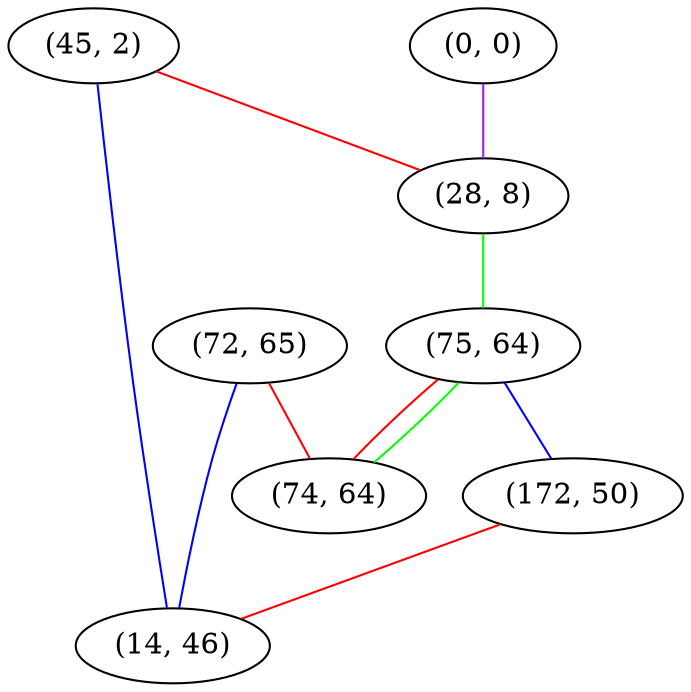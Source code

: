 graph "" {
"(0, 0)";
"(45, 2)";
"(72, 65)";
"(28, 8)";
"(75, 64)";
"(172, 50)";
"(14, 46)";
"(74, 64)";
"(0, 0)" -- "(28, 8)"  [color=purple, key=0, weight=4];
"(45, 2)" -- "(14, 46)"  [color=blue, key=0, weight=3];
"(45, 2)" -- "(28, 8)"  [color=red, key=0, weight=1];
"(72, 65)" -- "(74, 64)"  [color=red, key=0, weight=1];
"(72, 65)" -- "(14, 46)"  [color=blue, key=0, weight=3];
"(28, 8)" -- "(75, 64)"  [color=green, key=0, weight=2];
"(75, 64)" -- "(74, 64)"  [color=red, key=0, weight=1];
"(75, 64)" -- "(74, 64)"  [color=green, key=1, weight=2];
"(75, 64)" -- "(172, 50)"  [color=blue, key=0, weight=3];
"(172, 50)" -- "(14, 46)"  [color=red, key=0, weight=1];
}
